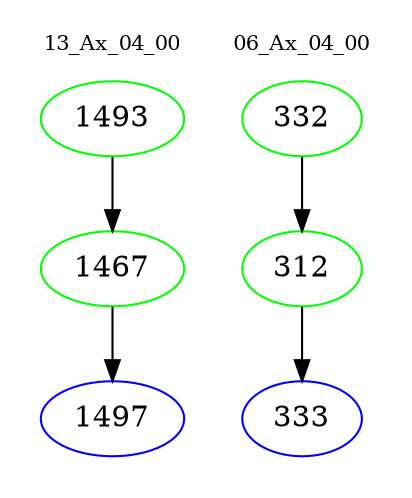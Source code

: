 digraph{
subgraph cluster_0 {
color = white
label = "13_Ax_04_00";
fontsize=10;
T0_1493 [label="1493", color="green"]
T0_1493 -> T0_1467 [color="black"]
T0_1467 [label="1467", color="green"]
T0_1467 -> T0_1497 [color="black"]
T0_1497 [label="1497", color="blue"]
}
subgraph cluster_1 {
color = white
label = "06_Ax_04_00";
fontsize=10;
T1_332 [label="332", color="green"]
T1_332 -> T1_312 [color="black"]
T1_312 [label="312", color="green"]
T1_312 -> T1_333 [color="black"]
T1_333 [label="333", color="blue"]
}
}

